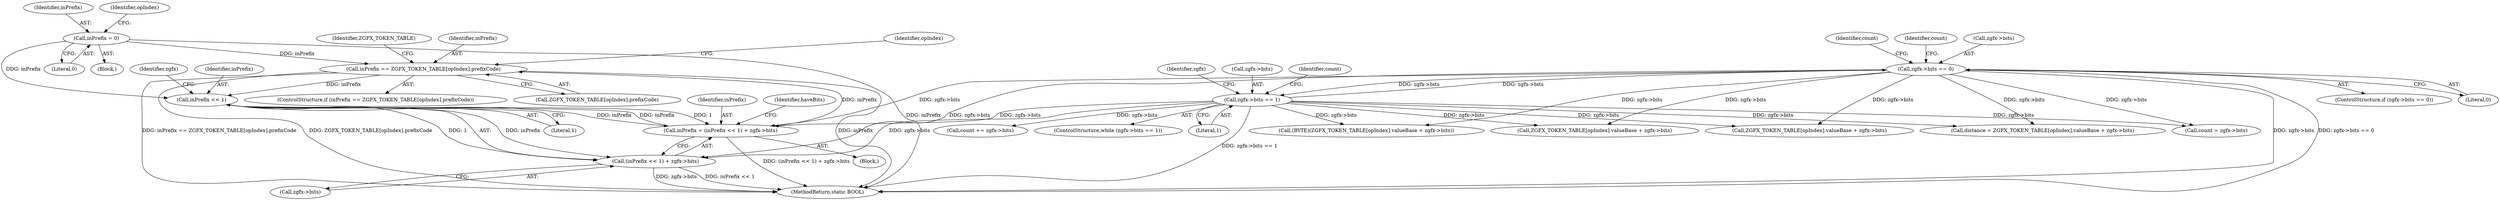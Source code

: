 digraph "0_FreeRDP_602f4a2e14b41703b5f431de3154cd46a5750a2d_0@array" {
"1000265" [label="(Call,inPrefix == ZGFX_TOKEN_TABLE[opIndex].prefixCode)"];
"1000224" [label="(Call,inPrefix = 0)"];
"1000253" [label="(Call,inPrefix = (inPrefix << 1) + zgfx->bits)"];
"1000256" [label="(Call,inPrefix << 1)"];
"1000265" [label="(Call,inPrefix == ZGFX_TOKEN_TABLE[opIndex].prefixCode)"];
"1000364" [label="(Call,zgfx->bits == 0)"];
"1000385" [label="(Call,zgfx->bits == 1)"];
"1000255" [label="(Call,(inPrefix << 1) + zgfx->bits)"];
"1000224" [label="(Call,inPrefix = 0)"];
"1000402" [label="(Call,count += zgfx->bits)"];
"1000363" [label="(ControlStructure,if (zgfx->bits == 0))"];
"1000249" [label="(Block,)"];
"1000386" [label="(Call,zgfx->bits)"];
"1000371" [label="(Identifier,count)"];
"1000264" [label="(ControlStructure,if (inPrefix == ZGFX_TOKEN_TABLE[opIndex].prefixCode))"];
"1000225" [label="(Identifier,inPrefix)"];
"1000256" [label="(Call,inPrefix << 1)"];
"1000267" [label="(Call,ZGFX_TOKEN_TABLE[opIndex].prefixCode)"];
"1000389" [label="(Literal,1)"];
"1000392" [label="(Identifier,count)"];
"1000344" [label="(Call,distance = ZGFX_TOKEN_TABLE[opIndex].valueBase + zgfx->bits)"];
"1000265" [label="(Call,inPrefix == ZGFX_TOKEN_TABLE[opIndex].prefixCode)"];
"1000255" [label="(Call,(inPrefix << 1) + zgfx->bits)"];
"1000258" [label="(Literal,1)"];
"1000277" [label="(Identifier,ZGFX_TOKEN_TABLE)"];
"1000364" [label="(Call,zgfx->bits == 0)"];
"1000291" [label="(Call,(BYTE)(ZGFX_TOKEN_TABLE[opIndex].valueBase + zgfx->bits))"];
"1000346" [label="(Call,ZGFX_TOKEN_TABLE[opIndex].valueBase + zgfx->bits)"];
"1000501" [label="(MethodReturn,static BOOL)"];
"1000376" [label="(Identifier,count)"];
"1000260" [label="(Identifier,zgfx)"];
"1000229" [label="(Identifier,opIndex)"];
"1000253" [label="(Call,inPrefix = (inPrefix << 1) + zgfx->bits)"];
"1000226" [label="(Literal,0)"];
"1000293" [label="(Call,ZGFX_TOKEN_TABLE[opIndex].valueBase + zgfx->bits)"];
"1000384" [label="(ControlStructure,while (zgfx->bits == 1))"];
"1000400" [label="(Identifier,zgfx)"];
"1000266" [label="(Identifier,inPrefix)"];
"1000254" [label="(Identifier,inPrefix)"];
"1000365" [label="(Call,zgfx->bits)"];
"1000220" [label="(Block,)"];
"1000440" [label="(Call,count = zgfx->bits)"];
"1000263" [label="(Identifier,haveBits)"];
"1000259" [label="(Call,zgfx->bits)"];
"1000257" [label="(Identifier,inPrefix)"];
"1000368" [label="(Literal,0)"];
"1000239" [label="(Identifier,opIndex)"];
"1000385" [label="(Call,zgfx->bits == 1)"];
"1000265" -> "1000264"  [label="AST: "];
"1000265" -> "1000267"  [label="CFG: "];
"1000266" -> "1000265"  [label="AST: "];
"1000267" -> "1000265"  [label="AST: "];
"1000277" -> "1000265"  [label="CFG: "];
"1000239" -> "1000265"  [label="CFG: "];
"1000265" -> "1000501"  [label="DDG: inPrefix == ZGFX_TOKEN_TABLE[opIndex].prefixCode"];
"1000265" -> "1000501"  [label="DDG: ZGFX_TOKEN_TABLE[opIndex].prefixCode"];
"1000265" -> "1000501"  [label="DDG: inPrefix"];
"1000265" -> "1000256"  [label="DDG: inPrefix"];
"1000224" -> "1000265"  [label="DDG: inPrefix"];
"1000253" -> "1000265"  [label="DDG: inPrefix"];
"1000224" -> "1000220"  [label="AST: "];
"1000224" -> "1000226"  [label="CFG: "];
"1000225" -> "1000224"  [label="AST: "];
"1000226" -> "1000224"  [label="AST: "];
"1000229" -> "1000224"  [label="CFG: "];
"1000224" -> "1000501"  [label="DDG: inPrefix"];
"1000224" -> "1000256"  [label="DDG: inPrefix"];
"1000253" -> "1000249"  [label="AST: "];
"1000253" -> "1000255"  [label="CFG: "];
"1000254" -> "1000253"  [label="AST: "];
"1000255" -> "1000253"  [label="AST: "];
"1000263" -> "1000253"  [label="CFG: "];
"1000253" -> "1000501"  [label="DDG: (inPrefix << 1) + zgfx->bits"];
"1000256" -> "1000253"  [label="DDG: inPrefix"];
"1000256" -> "1000253"  [label="DDG: 1"];
"1000364" -> "1000253"  [label="DDG: zgfx->bits"];
"1000385" -> "1000253"  [label="DDG: zgfx->bits"];
"1000253" -> "1000256"  [label="DDG: inPrefix"];
"1000256" -> "1000255"  [label="AST: "];
"1000256" -> "1000258"  [label="CFG: "];
"1000257" -> "1000256"  [label="AST: "];
"1000258" -> "1000256"  [label="AST: "];
"1000260" -> "1000256"  [label="CFG: "];
"1000256" -> "1000255"  [label="DDG: inPrefix"];
"1000256" -> "1000255"  [label="DDG: 1"];
"1000364" -> "1000363"  [label="AST: "];
"1000364" -> "1000368"  [label="CFG: "];
"1000365" -> "1000364"  [label="AST: "];
"1000368" -> "1000364"  [label="AST: "];
"1000371" -> "1000364"  [label="CFG: "];
"1000376" -> "1000364"  [label="CFG: "];
"1000364" -> "1000501"  [label="DDG: zgfx->bits"];
"1000364" -> "1000501"  [label="DDG: zgfx->bits == 0"];
"1000364" -> "1000255"  [label="DDG: zgfx->bits"];
"1000364" -> "1000291"  [label="DDG: zgfx->bits"];
"1000364" -> "1000293"  [label="DDG: zgfx->bits"];
"1000364" -> "1000344"  [label="DDG: zgfx->bits"];
"1000364" -> "1000346"  [label="DDG: zgfx->bits"];
"1000385" -> "1000364"  [label="DDG: zgfx->bits"];
"1000364" -> "1000385"  [label="DDG: zgfx->bits"];
"1000364" -> "1000440"  [label="DDG: zgfx->bits"];
"1000385" -> "1000384"  [label="AST: "];
"1000385" -> "1000389"  [label="CFG: "];
"1000386" -> "1000385"  [label="AST: "];
"1000389" -> "1000385"  [label="AST: "];
"1000392" -> "1000385"  [label="CFG: "];
"1000400" -> "1000385"  [label="CFG: "];
"1000385" -> "1000501"  [label="DDG: zgfx->bits == 1"];
"1000385" -> "1000255"  [label="DDG: zgfx->bits"];
"1000385" -> "1000291"  [label="DDG: zgfx->bits"];
"1000385" -> "1000293"  [label="DDG: zgfx->bits"];
"1000385" -> "1000344"  [label="DDG: zgfx->bits"];
"1000385" -> "1000346"  [label="DDG: zgfx->bits"];
"1000385" -> "1000402"  [label="DDG: zgfx->bits"];
"1000385" -> "1000440"  [label="DDG: zgfx->bits"];
"1000255" -> "1000259"  [label="CFG: "];
"1000259" -> "1000255"  [label="AST: "];
"1000255" -> "1000501"  [label="DDG: zgfx->bits"];
"1000255" -> "1000501"  [label="DDG: inPrefix << 1"];
}
